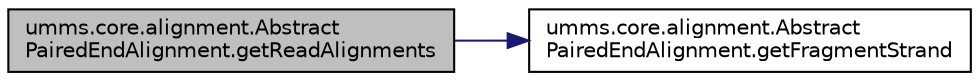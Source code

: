 digraph "umms.core.alignment.AbstractPairedEndAlignment.getReadAlignments"
{
  edge [fontname="Helvetica",fontsize="10",labelfontname="Helvetica",labelfontsize="10"];
  node [fontname="Helvetica",fontsize="10",shape=record];
  rankdir="LR";
  Node1 [label="umms.core.alignment.Abstract\lPairedEndAlignment.getReadAlignments",height=0.2,width=0.4,color="black", fillcolor="grey75", style="filled" fontcolor="black"];
  Node1 -> Node2 [color="midnightblue",fontsize="10",style="solid"];
  Node2 [label="umms.core.alignment.Abstract\lPairedEndAlignment.getFragmentStrand",height=0.2,width=0.4,color="black", fillcolor="white", style="filled",URL="$classumms_1_1core_1_1alignment_1_1_abstract_paired_end_alignment.html#a7272dda055f8425c3f85302fd96cfa5b"];
}
